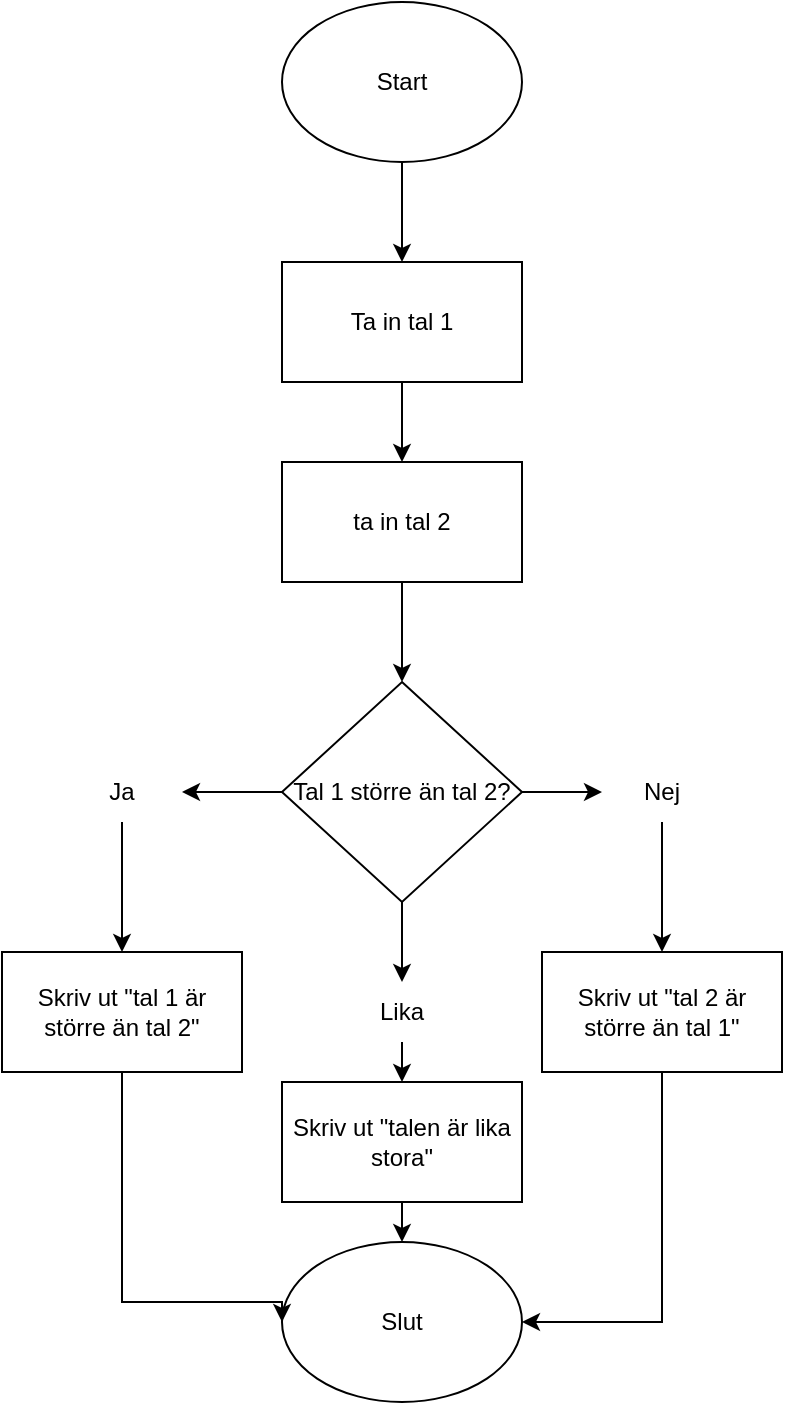 <mxfile version="22.1.7" type="github">
  <diagram name="Sida-1" id="yPpwmeV9KJYCm5tZkfwi">
    <mxGraphModel dx="1478" dy="756" grid="1" gridSize="10" guides="1" tooltips="1" connect="1" arrows="1" fold="1" page="1" pageScale="1" pageWidth="827" pageHeight="1169" math="0" shadow="0">
      <root>
        <mxCell id="0" />
        <mxCell id="1" parent="0" />
        <mxCell id="3TbTK0MZ1GDGXiROB_Ax-4" value="" style="edgeStyle=orthogonalEdgeStyle;rounded=0;orthogonalLoop=1;jettySize=auto;html=1;" edge="1" parent="1" source="3TbTK0MZ1GDGXiROB_Ax-1" target="3TbTK0MZ1GDGXiROB_Ax-2">
          <mxGeometry relative="1" as="geometry" />
        </mxCell>
        <mxCell id="3TbTK0MZ1GDGXiROB_Ax-1" value="Start" style="ellipse;whiteSpace=wrap;html=1;" vertex="1" parent="1">
          <mxGeometry x="-30" y="270" width="120" height="80" as="geometry" />
        </mxCell>
        <mxCell id="3TbTK0MZ1GDGXiROB_Ax-5" value="" style="edgeStyle=orthogonalEdgeStyle;rounded=0;orthogonalLoop=1;jettySize=auto;html=1;" edge="1" parent="1" source="3TbTK0MZ1GDGXiROB_Ax-2" target="3TbTK0MZ1GDGXiROB_Ax-3">
          <mxGeometry relative="1" as="geometry" />
        </mxCell>
        <mxCell id="3TbTK0MZ1GDGXiROB_Ax-2" value="Ta in tal 1" style="rounded=0;whiteSpace=wrap;html=1;" vertex="1" parent="1">
          <mxGeometry x="-30" y="400" width="120" height="60" as="geometry" />
        </mxCell>
        <mxCell id="3TbTK0MZ1GDGXiROB_Ax-9" value="" style="edgeStyle=orthogonalEdgeStyle;rounded=0;orthogonalLoop=1;jettySize=auto;html=1;entryX=0.5;entryY=0;entryDx=0;entryDy=0;" edge="1" parent="1" source="3TbTK0MZ1GDGXiROB_Ax-3" target="3TbTK0MZ1GDGXiROB_Ax-12">
          <mxGeometry relative="1" as="geometry">
            <mxPoint x="30" y="630.0" as="targetPoint" />
          </mxGeometry>
        </mxCell>
        <mxCell id="3TbTK0MZ1GDGXiROB_Ax-3" value="ta in tal 2" style="rounded=0;whiteSpace=wrap;html=1;" vertex="1" parent="1">
          <mxGeometry x="-30" y="500" width="120" height="60" as="geometry" />
        </mxCell>
        <mxCell id="3TbTK0MZ1GDGXiROB_Ax-8" value="Slut" style="ellipse;whiteSpace=wrap;html=1;" vertex="1" parent="1">
          <mxGeometry x="-30" y="890" width="120" height="80" as="geometry" />
        </mxCell>
        <mxCell id="3TbTK0MZ1GDGXiROB_Ax-18" value="" style="edgeStyle=orthogonalEdgeStyle;rounded=0;orthogonalLoop=1;jettySize=auto;html=1;" edge="1" parent="1" source="3TbTK0MZ1GDGXiROB_Ax-12" target="3TbTK0MZ1GDGXiROB_Ax-16">
          <mxGeometry relative="1" as="geometry" />
        </mxCell>
        <mxCell id="3TbTK0MZ1GDGXiROB_Ax-23" value="" style="edgeStyle=orthogonalEdgeStyle;rounded=0;orthogonalLoop=1;jettySize=auto;html=1;" edge="1" parent="1" source="3TbTK0MZ1GDGXiROB_Ax-12" target="3TbTK0MZ1GDGXiROB_Ax-17">
          <mxGeometry relative="1" as="geometry" />
        </mxCell>
        <mxCell id="3TbTK0MZ1GDGXiROB_Ax-32" value="" style="edgeStyle=orthogonalEdgeStyle;rounded=0;orthogonalLoop=1;jettySize=auto;html=1;" edge="1" parent="1" source="3TbTK0MZ1GDGXiROB_Ax-12" target="3TbTK0MZ1GDGXiROB_Ax-15">
          <mxGeometry relative="1" as="geometry" />
        </mxCell>
        <mxCell id="3TbTK0MZ1GDGXiROB_Ax-12" value="Tal 1 större än tal 2?" style="rhombus;whiteSpace=wrap;html=1;" vertex="1" parent="1">
          <mxGeometry x="-30" y="610" width="120" height="110" as="geometry" />
        </mxCell>
        <mxCell id="3TbTK0MZ1GDGXiROB_Ax-25" value="" style="edgeStyle=orthogonalEdgeStyle;rounded=0;orthogonalLoop=1;jettySize=auto;html=1;" edge="1" parent="1" source="3TbTK0MZ1GDGXiROB_Ax-15" target="3TbTK0MZ1GDGXiROB_Ax-24">
          <mxGeometry relative="1" as="geometry" />
        </mxCell>
        <mxCell id="3TbTK0MZ1GDGXiROB_Ax-15" value="Nej" style="text;html=1;strokeColor=none;fillColor=none;align=center;verticalAlign=middle;whiteSpace=wrap;rounded=0;" vertex="1" parent="1">
          <mxGeometry x="130" y="650" width="60" height="30" as="geometry" />
        </mxCell>
        <mxCell id="3TbTK0MZ1GDGXiROB_Ax-20" value="" style="edgeStyle=orthogonalEdgeStyle;rounded=0;orthogonalLoop=1;jettySize=auto;html=1;" edge="1" parent="1" source="3TbTK0MZ1GDGXiROB_Ax-16" target="3TbTK0MZ1GDGXiROB_Ax-19">
          <mxGeometry relative="1" as="geometry" />
        </mxCell>
        <mxCell id="3TbTK0MZ1GDGXiROB_Ax-16" value="Ja" style="text;html=1;strokeColor=none;fillColor=none;align=center;verticalAlign=middle;whiteSpace=wrap;rounded=0;" vertex="1" parent="1">
          <mxGeometry x="-140" y="650" width="60" height="30" as="geometry" />
        </mxCell>
        <mxCell id="3TbTK0MZ1GDGXiROB_Ax-28" style="edgeStyle=orthogonalEdgeStyle;rounded=0;orthogonalLoop=1;jettySize=auto;html=1;exitX=0.5;exitY=1;exitDx=0;exitDy=0;entryX=0.5;entryY=0;entryDx=0;entryDy=0;" edge="1" parent="1" source="3TbTK0MZ1GDGXiROB_Ax-17" target="3TbTK0MZ1GDGXiROB_Ax-27">
          <mxGeometry relative="1" as="geometry" />
        </mxCell>
        <mxCell id="3TbTK0MZ1GDGXiROB_Ax-17" value="Lika" style="text;html=1;strokeColor=none;fillColor=none;align=center;verticalAlign=middle;whiteSpace=wrap;rounded=0;" vertex="1" parent="1">
          <mxGeometry y="760" width="60" height="30" as="geometry" />
        </mxCell>
        <mxCell id="3TbTK0MZ1GDGXiROB_Ax-22" value="" style="edgeStyle=orthogonalEdgeStyle;rounded=0;orthogonalLoop=1;jettySize=auto;html=1;entryX=0;entryY=0.5;entryDx=0;entryDy=0;" edge="1" parent="1" source="3TbTK0MZ1GDGXiROB_Ax-19" target="3TbTK0MZ1GDGXiROB_Ax-8">
          <mxGeometry relative="1" as="geometry">
            <mxPoint x="-50" y="890" as="targetPoint" />
            <Array as="points">
              <mxPoint x="-110" y="920" />
              <mxPoint x="-30" y="920" />
            </Array>
          </mxGeometry>
        </mxCell>
        <mxCell id="3TbTK0MZ1GDGXiROB_Ax-19" value="Skriv ut &quot;tal 1 är större än tal 2&quot;" style="whiteSpace=wrap;html=1;" vertex="1" parent="1">
          <mxGeometry x="-170" y="745" width="120" height="60" as="geometry" />
        </mxCell>
        <mxCell id="3TbTK0MZ1GDGXiROB_Ax-31" value="" style="edgeStyle=orthogonalEdgeStyle;rounded=0;orthogonalLoop=1;jettySize=auto;html=1;entryX=1;entryY=0.5;entryDx=0;entryDy=0;" edge="1" parent="1" source="3TbTK0MZ1GDGXiROB_Ax-24" target="3TbTK0MZ1GDGXiROB_Ax-8">
          <mxGeometry relative="1" as="geometry">
            <mxPoint x="160" y="915.0" as="targetPoint" />
            <Array as="points">
              <mxPoint x="160" y="930" />
            </Array>
          </mxGeometry>
        </mxCell>
        <mxCell id="3TbTK0MZ1GDGXiROB_Ax-24" value="Skriv ut &quot;tal 2 är större än tal 1&quot;" style="whiteSpace=wrap;html=1;" vertex="1" parent="1">
          <mxGeometry x="100" y="745" width="120" height="60" as="geometry" />
        </mxCell>
        <mxCell id="3TbTK0MZ1GDGXiROB_Ax-29" style="edgeStyle=orthogonalEdgeStyle;rounded=0;orthogonalLoop=1;jettySize=auto;html=1;exitX=0.5;exitY=1;exitDx=0;exitDy=0;entryX=0.5;entryY=0;entryDx=0;entryDy=0;" edge="1" parent="1" source="3TbTK0MZ1GDGXiROB_Ax-27" target="3TbTK0MZ1GDGXiROB_Ax-8">
          <mxGeometry relative="1" as="geometry" />
        </mxCell>
        <mxCell id="3TbTK0MZ1GDGXiROB_Ax-27" value="Skriv ut &quot;talen är lika stora&quot;" style="rounded=0;whiteSpace=wrap;html=1;" vertex="1" parent="1">
          <mxGeometry x="-30" y="810" width="120" height="60" as="geometry" />
        </mxCell>
      </root>
    </mxGraphModel>
  </diagram>
</mxfile>
